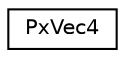 digraph "Graphical Class Hierarchy"
{
  edge [fontname="Helvetica",fontsize="10",labelfontname="Helvetica",labelfontsize="10"];
  node [fontname="Helvetica",fontsize="10",shape=record];
  rankdir="LR";
  Node0 [label="PxVec4",height=0.2,width=0.4,color="black", fillcolor="white", style="filled",URL="$classPxVec4.html",tooltip="4 Element vector class. "];
}
